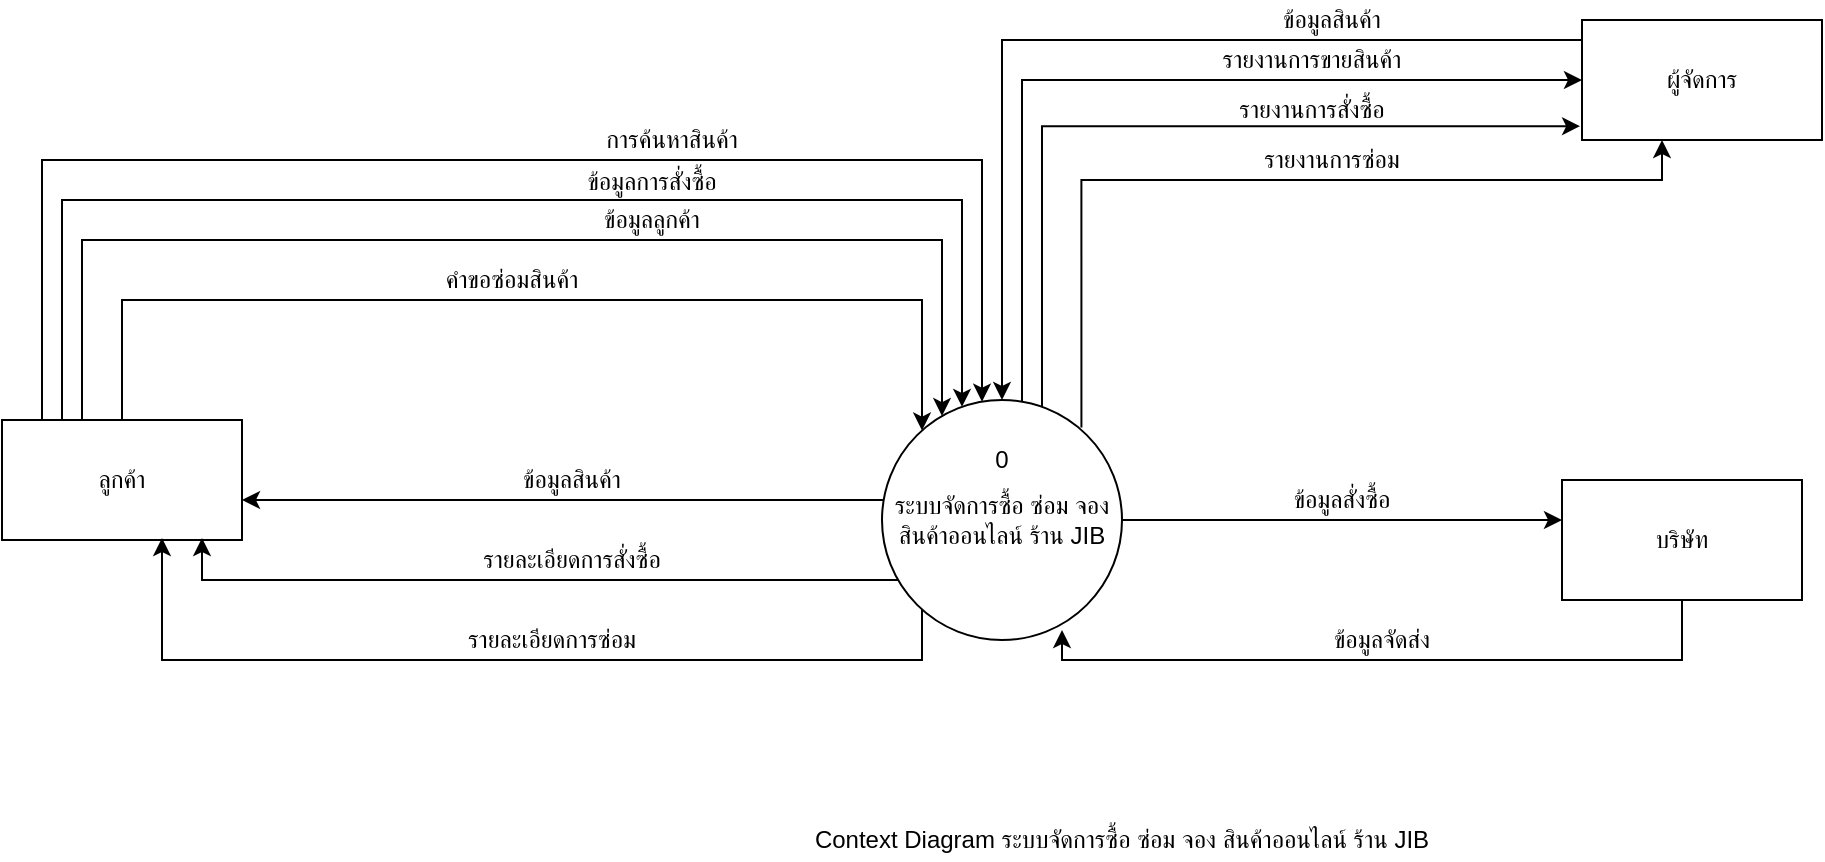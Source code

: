 <mxfile version="14.4.4" type="github">
  <diagram id="piSAjxvNjsATT06_tmGj" name="Page-1">
    <mxGraphModel dx="1795" dy="1551" grid="1" gridSize="10" guides="1" tooltips="1" connect="1" arrows="1" fold="1" page="1" pageScale="1" pageWidth="850" pageHeight="1100" math="0" shadow="0">
      <root>
        <mxCell id="0" />
        <mxCell id="1" parent="0" />
        <mxCell id="K2hIcIQr3NRvpB6Ntuvf-9" style="edgeStyle=orthogonalEdgeStyle;rounded=0;orthogonalLoop=1;jettySize=auto;html=1;" edge="1" parent="1" source="K2hIcIQr3NRvpB6Ntuvf-3" target="K2hIcIQr3NRvpB6Ntuvf-4">
          <mxGeometry relative="1" as="geometry">
            <mxPoint x="100" y="176" as="sourcePoint" />
            <mxPoint x="410" y="160" as="targetPoint" />
            <Array as="points">
              <mxPoint x="-80" y="50" />
              <mxPoint x="390" y="50" />
            </Array>
          </mxGeometry>
        </mxCell>
        <mxCell id="K2hIcIQr3NRvpB6Ntuvf-12" style="edgeStyle=orthogonalEdgeStyle;rounded=0;orthogonalLoop=1;jettySize=auto;html=1;" edge="1" parent="1" source="K2hIcIQr3NRvpB6Ntuvf-3" target="K2hIcIQr3NRvpB6Ntuvf-4">
          <mxGeometry relative="1" as="geometry">
            <mxPoint x="343" y="180" as="targetPoint" />
            <Array as="points">
              <mxPoint x="-70" y="70" />
              <mxPoint x="380" y="70" />
            </Array>
          </mxGeometry>
        </mxCell>
        <mxCell id="K2hIcIQr3NRvpB6Ntuvf-19" style="edgeStyle=orthogonalEdgeStyle;rounded=0;orthogonalLoop=1;jettySize=auto;html=1;exitX=0.5;exitY=0;exitDx=0;exitDy=0;" edge="1" parent="1" source="K2hIcIQr3NRvpB6Ntuvf-3" target="K2hIcIQr3NRvpB6Ntuvf-4">
          <mxGeometry relative="1" as="geometry">
            <mxPoint x="350" y="202" as="targetPoint" />
            <Array as="points">
              <mxPoint x="-60" y="180" />
              <mxPoint x="-60" y="90" />
              <mxPoint x="370" y="90" />
            </Array>
          </mxGeometry>
        </mxCell>
        <mxCell id="K2hIcIQr3NRvpB6Ntuvf-26" style="edgeStyle=orthogonalEdgeStyle;rounded=0;orthogonalLoop=1;jettySize=auto;html=1;" edge="1" parent="1" source="K2hIcIQr3NRvpB6Ntuvf-3" target="K2hIcIQr3NRvpB6Ntuvf-4">
          <mxGeometry relative="1" as="geometry">
            <mxPoint x="360" y="200" as="targetPoint" />
            <Array as="points">
              <mxPoint x="-40" y="120" />
              <mxPoint x="360" y="120" />
            </Array>
          </mxGeometry>
        </mxCell>
        <mxCell id="K2hIcIQr3NRvpB6Ntuvf-3" value="ลูกค้า" style="rounded=0;whiteSpace=wrap;html=1;" vertex="1" parent="1">
          <mxGeometry x="-100" y="180" width="120" height="60" as="geometry" />
        </mxCell>
        <mxCell id="K2hIcIQr3NRvpB6Ntuvf-23" style="edgeStyle=orthogonalEdgeStyle;rounded=0;orthogonalLoop=1;jettySize=auto;html=1;" edge="1" parent="1" source="K2hIcIQr3NRvpB6Ntuvf-4" target="K2hIcIQr3NRvpB6Ntuvf-3">
          <mxGeometry relative="1" as="geometry">
            <mxPoint x="30" y="220" as="targetPoint" />
            <Array as="points">
              <mxPoint x="30" y="220" />
              <mxPoint x="30" y="220" />
            </Array>
          </mxGeometry>
        </mxCell>
        <mxCell id="K2hIcIQr3NRvpB6Ntuvf-24" style="edgeStyle=orthogonalEdgeStyle;rounded=0;orthogonalLoop=1;jettySize=auto;html=1;" edge="1" parent="1" source="K2hIcIQr3NRvpB6Ntuvf-4">
          <mxGeometry relative="1" as="geometry">
            <mxPoint y="239" as="targetPoint" />
            <Array as="points">
              <mxPoint y="260" />
            </Array>
          </mxGeometry>
        </mxCell>
        <mxCell id="K2hIcIQr3NRvpB6Ntuvf-29" style="edgeStyle=orthogonalEdgeStyle;rounded=0;orthogonalLoop=1;jettySize=auto;html=1;" edge="1" parent="1" source="K2hIcIQr3NRvpB6Ntuvf-4">
          <mxGeometry relative="1" as="geometry">
            <mxPoint x="-20" y="239" as="targetPoint" />
            <Array as="points">
              <mxPoint x="360" y="300" />
              <mxPoint x="-20" y="300" />
              <mxPoint x="-20" y="239" />
            </Array>
          </mxGeometry>
        </mxCell>
        <mxCell id="K2hIcIQr3NRvpB6Ntuvf-32" style="edgeStyle=orthogonalEdgeStyle;rounded=0;orthogonalLoop=1;jettySize=auto;html=1;" edge="1" parent="1" source="K2hIcIQr3NRvpB6Ntuvf-4" target="K2hIcIQr3NRvpB6Ntuvf-7">
          <mxGeometry relative="1" as="geometry">
            <mxPoint x="650" y="230" as="targetPoint" />
            <Array as="points">
              <mxPoint x="630" y="230" />
              <mxPoint x="630" y="230" />
            </Array>
          </mxGeometry>
        </mxCell>
        <mxCell id="K2hIcIQr3NRvpB6Ntuvf-39" style="edgeStyle=orthogonalEdgeStyle;rounded=0;orthogonalLoop=1;jettySize=auto;html=1;startArrow=none;startFill=0;endArrow=classic;endFill=1;" edge="1" parent="1" source="K2hIcIQr3NRvpB6Ntuvf-4" target="K2hIcIQr3NRvpB6Ntuvf-6">
          <mxGeometry relative="1" as="geometry">
            <mxPoint x="450" y="20" as="targetPoint" />
            <Array as="points">
              <mxPoint x="410" y="10" />
            </Array>
          </mxGeometry>
        </mxCell>
        <mxCell id="K2hIcIQr3NRvpB6Ntuvf-4" value="ระบบจัดการซื้อ ซ่อม จอง สินค้าออนไลน์ ร้าน JIB" style="ellipse;whiteSpace=wrap;html=1;aspect=fixed;" vertex="1" parent="1">
          <mxGeometry x="340" y="170" width="120" height="120" as="geometry" />
        </mxCell>
        <mxCell id="K2hIcIQr3NRvpB6Ntuvf-37" style="edgeStyle=orthogonalEdgeStyle;rounded=0;orthogonalLoop=1;jettySize=auto;html=1;entryX=0.5;entryY=0;entryDx=0;entryDy=0;startArrow=none;startFill=0;endArrow=classic;endFill=1;" edge="1" parent="1" source="K2hIcIQr3NRvpB6Ntuvf-6" target="K2hIcIQr3NRvpB6Ntuvf-4">
          <mxGeometry relative="1" as="geometry">
            <Array as="points">
              <mxPoint x="400" y="-10" />
            </Array>
          </mxGeometry>
        </mxCell>
        <mxCell id="K2hIcIQr3NRvpB6Ntuvf-6" value="ผู้จัดการ" style="rounded=0;whiteSpace=wrap;html=1;" vertex="1" parent="1">
          <mxGeometry x="690" y="-20" width="120" height="60" as="geometry" />
        </mxCell>
        <mxCell id="K2hIcIQr3NRvpB6Ntuvf-7" value="บริษัท" style="rounded=0;whiteSpace=wrap;html=1;" vertex="1" parent="1">
          <mxGeometry x="680" y="210" width="120" height="60" as="geometry" />
        </mxCell>
        <mxCell id="K2hIcIQr3NRvpB6Ntuvf-11" value="การค้นหาสินค้า" style="text;html=1;strokeColor=none;fillColor=none;align=center;verticalAlign=middle;whiteSpace=wrap;rounded=0;" vertex="1" parent="1">
          <mxGeometry x="190" y="30" width="90" height="20" as="geometry" />
        </mxCell>
        <mxCell id="K2hIcIQr3NRvpB6Ntuvf-13" value="ข้อมูลการสั่งซื้อ" style="text;html=1;strokeColor=none;fillColor=none;align=center;verticalAlign=middle;whiteSpace=wrap;rounded=0;" vertex="1" parent="1">
          <mxGeometry x="180" y="51" width="90" height="20" as="geometry" />
        </mxCell>
        <mxCell id="K2hIcIQr3NRvpB6Ntuvf-15" value="Context Diagram ระบบจัดการซื้อ ซ่อม จอง สินค้าออนไลน์ ร้าน JIB" style="text;html=1;strokeColor=none;fillColor=none;align=center;verticalAlign=middle;whiteSpace=wrap;rounded=0;" vertex="1" parent="1">
          <mxGeometry x="280" y="380" width="360" height="20" as="geometry" />
        </mxCell>
        <mxCell id="K2hIcIQr3NRvpB6Ntuvf-20" value="ข้อมูลลูกค้า" style="text;html=1;strokeColor=none;fillColor=none;align=center;verticalAlign=middle;whiteSpace=wrap;rounded=0;" vertex="1" parent="1">
          <mxGeometry x="180" y="70" width="90" height="20" as="geometry" />
        </mxCell>
        <mxCell id="K2hIcIQr3NRvpB6Ntuvf-21" value="ข้อมูลสินค้า" style="text;html=1;strokeColor=none;fillColor=none;align=center;verticalAlign=middle;whiteSpace=wrap;rounded=0;" vertex="1" parent="1">
          <mxGeometry x="130" y="200" width="110" height="20" as="geometry" />
        </mxCell>
        <mxCell id="K2hIcIQr3NRvpB6Ntuvf-25" value="รายละเอียดการสั่งซื้อ" style="text;html=1;strokeColor=none;fillColor=none;align=center;verticalAlign=middle;whiteSpace=wrap;rounded=0;" vertex="1" parent="1">
          <mxGeometry x="130" y="240" width="110" height="20" as="geometry" />
        </mxCell>
        <mxCell id="K2hIcIQr3NRvpB6Ntuvf-27" value="คำขอซ่อมสินค้า" style="text;html=1;strokeColor=none;fillColor=none;align=center;verticalAlign=middle;whiteSpace=wrap;rounded=0;" vertex="1" parent="1">
          <mxGeometry x="110" y="100" width="90" height="20" as="geometry" />
        </mxCell>
        <mxCell id="K2hIcIQr3NRvpB6Ntuvf-28" value="รายละเอียดการซ่อม" style="text;html=1;strokeColor=none;fillColor=none;align=center;verticalAlign=middle;whiteSpace=wrap;rounded=0;" vertex="1" parent="1">
          <mxGeometry x="120" y="280" width="110" height="20" as="geometry" />
        </mxCell>
        <mxCell id="K2hIcIQr3NRvpB6Ntuvf-30" value="0" style="text;html=1;strokeColor=none;fillColor=none;align=center;verticalAlign=middle;whiteSpace=wrap;rounded=0;" vertex="1" parent="1">
          <mxGeometry x="380" y="190" width="40" height="20" as="geometry" />
        </mxCell>
        <mxCell id="K2hIcIQr3NRvpB6Ntuvf-33" value="ข้อมูลสั่งซื้อ" style="text;html=1;strokeColor=none;fillColor=none;align=center;verticalAlign=middle;whiteSpace=wrap;rounded=0;" vertex="1" parent="1">
          <mxGeometry x="540" y="210" width="60" height="20" as="geometry" />
        </mxCell>
        <mxCell id="K2hIcIQr3NRvpB6Ntuvf-35" style="edgeStyle=orthogonalEdgeStyle;rounded=0;orthogonalLoop=1;jettySize=auto;html=1;endArrow=none;endFill=0;startArrow=classic;startFill=1;" edge="1" parent="1" target="K2hIcIQr3NRvpB6Ntuvf-7">
          <mxGeometry relative="1" as="geometry">
            <mxPoint x="680" y="230" as="targetPoint" />
            <mxPoint x="430" y="285" as="sourcePoint" />
            <Array as="points">
              <mxPoint x="430" y="300" />
              <mxPoint x="740" y="300" />
            </Array>
          </mxGeometry>
        </mxCell>
        <mxCell id="K2hIcIQr3NRvpB6Ntuvf-36" value="ข้อมูลจัดส่ง" style="text;html=1;strokeColor=none;fillColor=none;align=center;verticalAlign=middle;whiteSpace=wrap;rounded=0;" vertex="1" parent="1">
          <mxGeometry x="560" y="280" width="60" height="20" as="geometry" />
        </mxCell>
        <mxCell id="K2hIcIQr3NRvpB6Ntuvf-38" value="ข้อมูลสินค้า" style="text;html=1;strokeColor=none;fillColor=none;align=center;verticalAlign=middle;whiteSpace=wrap;rounded=0;" vertex="1" parent="1">
          <mxGeometry x="510" y="-30" width="110" height="20" as="geometry" />
        </mxCell>
        <mxCell id="K2hIcIQr3NRvpB6Ntuvf-40" value="รายงานการขายสินค้า" style="text;html=1;strokeColor=none;fillColor=none;align=center;verticalAlign=middle;whiteSpace=wrap;rounded=0;" vertex="1" parent="1">
          <mxGeometry x="500" y="-10" width="110" height="20" as="geometry" />
        </mxCell>
        <mxCell id="K2hIcIQr3NRvpB6Ntuvf-41" style="rounded=0;orthogonalLoop=1;jettySize=auto;html=1;startArrow=none;startFill=0;endArrow=classic;endFill=1;entryX=-0.008;entryY=0.885;entryDx=0;entryDy=0;entryPerimeter=0;edgeStyle=orthogonalEdgeStyle;" edge="1" parent="1" source="K2hIcIQr3NRvpB6Ntuvf-4" target="K2hIcIQr3NRvpB6Ntuvf-6">
          <mxGeometry relative="1" as="geometry">
            <mxPoint x="670" y="40" as="targetPoint" />
            <mxPoint x="420" y="173.431" as="sourcePoint" />
            <Array as="points">
              <mxPoint x="420" y="33" />
            </Array>
          </mxGeometry>
        </mxCell>
        <mxCell id="K2hIcIQr3NRvpB6Ntuvf-42" value="รายงานการสั่งซื้อ" style="text;html=1;strokeColor=none;fillColor=none;align=center;verticalAlign=middle;whiteSpace=wrap;rounded=0;" vertex="1" parent="1">
          <mxGeometry x="500" y="15" width="110" height="20" as="geometry" />
        </mxCell>
        <mxCell id="K2hIcIQr3NRvpB6Ntuvf-43" style="rounded=0;orthogonalLoop=1;jettySize=auto;html=1;startArrow=none;startFill=0;endArrow=classic;endFill=1;edgeStyle=orthogonalEdgeStyle;exitX=0.831;exitY=0.115;exitDx=0;exitDy=0;exitPerimeter=0;" edge="1" parent="1" source="K2hIcIQr3NRvpB6Ntuvf-4" target="K2hIcIQr3NRvpB6Ntuvf-6">
          <mxGeometry relative="1" as="geometry">
            <mxPoint x="730" y="50" as="targetPoint" />
            <mxPoint x="440" y="170" as="sourcePoint" />
            <Array as="points">
              <mxPoint x="440" y="60" />
              <mxPoint x="730" y="60" />
            </Array>
          </mxGeometry>
        </mxCell>
        <mxCell id="K2hIcIQr3NRvpB6Ntuvf-44" value="รายงานการซ่อม" style="text;html=1;strokeColor=none;fillColor=none;align=center;verticalAlign=middle;whiteSpace=wrap;rounded=0;" vertex="1" parent="1">
          <mxGeometry x="510" y="40" width="110" height="20" as="geometry" />
        </mxCell>
      </root>
    </mxGraphModel>
  </diagram>
</mxfile>
